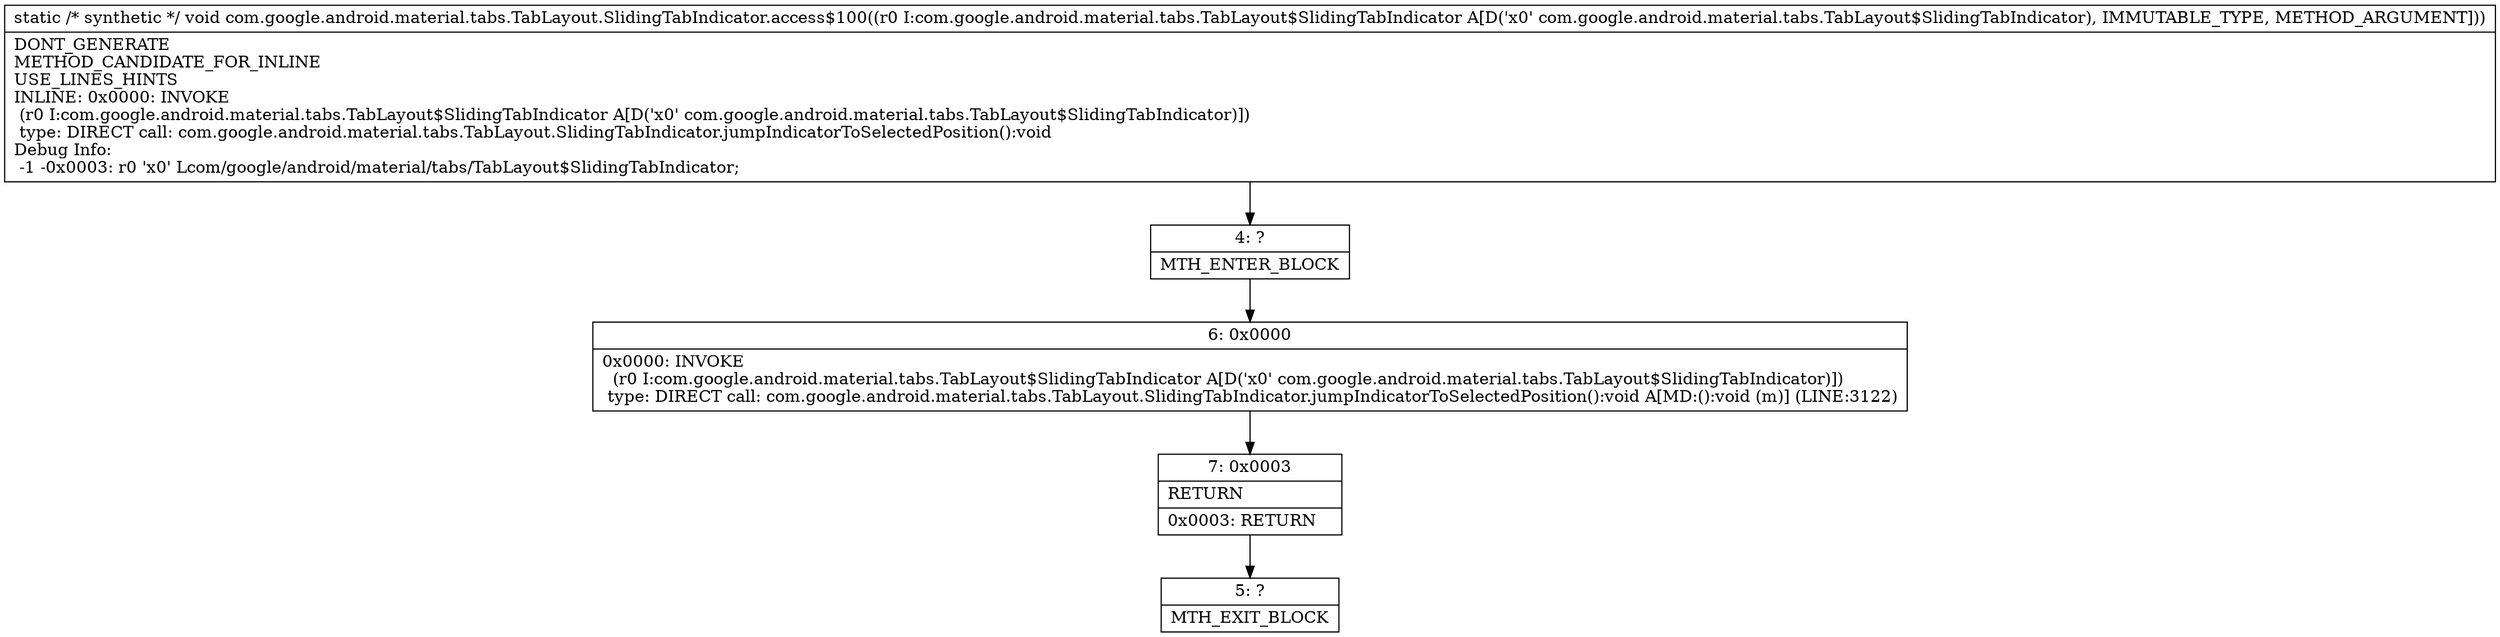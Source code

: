 digraph "CFG forcom.google.android.material.tabs.TabLayout.SlidingTabIndicator.access$100(Lcom\/google\/android\/material\/tabs\/TabLayout$SlidingTabIndicator;)V" {
Node_4 [shape=record,label="{4\:\ ?|MTH_ENTER_BLOCK\l}"];
Node_6 [shape=record,label="{6\:\ 0x0000|0x0000: INVOKE  \l  (r0 I:com.google.android.material.tabs.TabLayout$SlidingTabIndicator A[D('x0' com.google.android.material.tabs.TabLayout$SlidingTabIndicator)])\l type: DIRECT call: com.google.android.material.tabs.TabLayout.SlidingTabIndicator.jumpIndicatorToSelectedPosition():void A[MD:():void (m)] (LINE:3122)\l}"];
Node_7 [shape=record,label="{7\:\ 0x0003|RETURN\l|0x0003: RETURN   \l}"];
Node_5 [shape=record,label="{5\:\ ?|MTH_EXIT_BLOCK\l}"];
MethodNode[shape=record,label="{static \/* synthetic *\/ void com.google.android.material.tabs.TabLayout.SlidingTabIndicator.access$100((r0 I:com.google.android.material.tabs.TabLayout$SlidingTabIndicator A[D('x0' com.google.android.material.tabs.TabLayout$SlidingTabIndicator), IMMUTABLE_TYPE, METHOD_ARGUMENT]))  | DONT_GENERATE\lMETHOD_CANDIDATE_FOR_INLINE\lUSE_LINES_HINTS\lINLINE: 0x0000: INVOKE  \l  (r0 I:com.google.android.material.tabs.TabLayout$SlidingTabIndicator A[D('x0' com.google.android.material.tabs.TabLayout$SlidingTabIndicator)])\l type: DIRECT call: com.google.android.material.tabs.TabLayout.SlidingTabIndicator.jumpIndicatorToSelectedPosition():void\lDebug Info:\l  \-1 \-0x0003: r0 'x0' Lcom\/google\/android\/material\/tabs\/TabLayout$SlidingTabIndicator;\l}"];
MethodNode -> Node_4;Node_4 -> Node_6;
Node_6 -> Node_7;
Node_7 -> Node_5;
}

